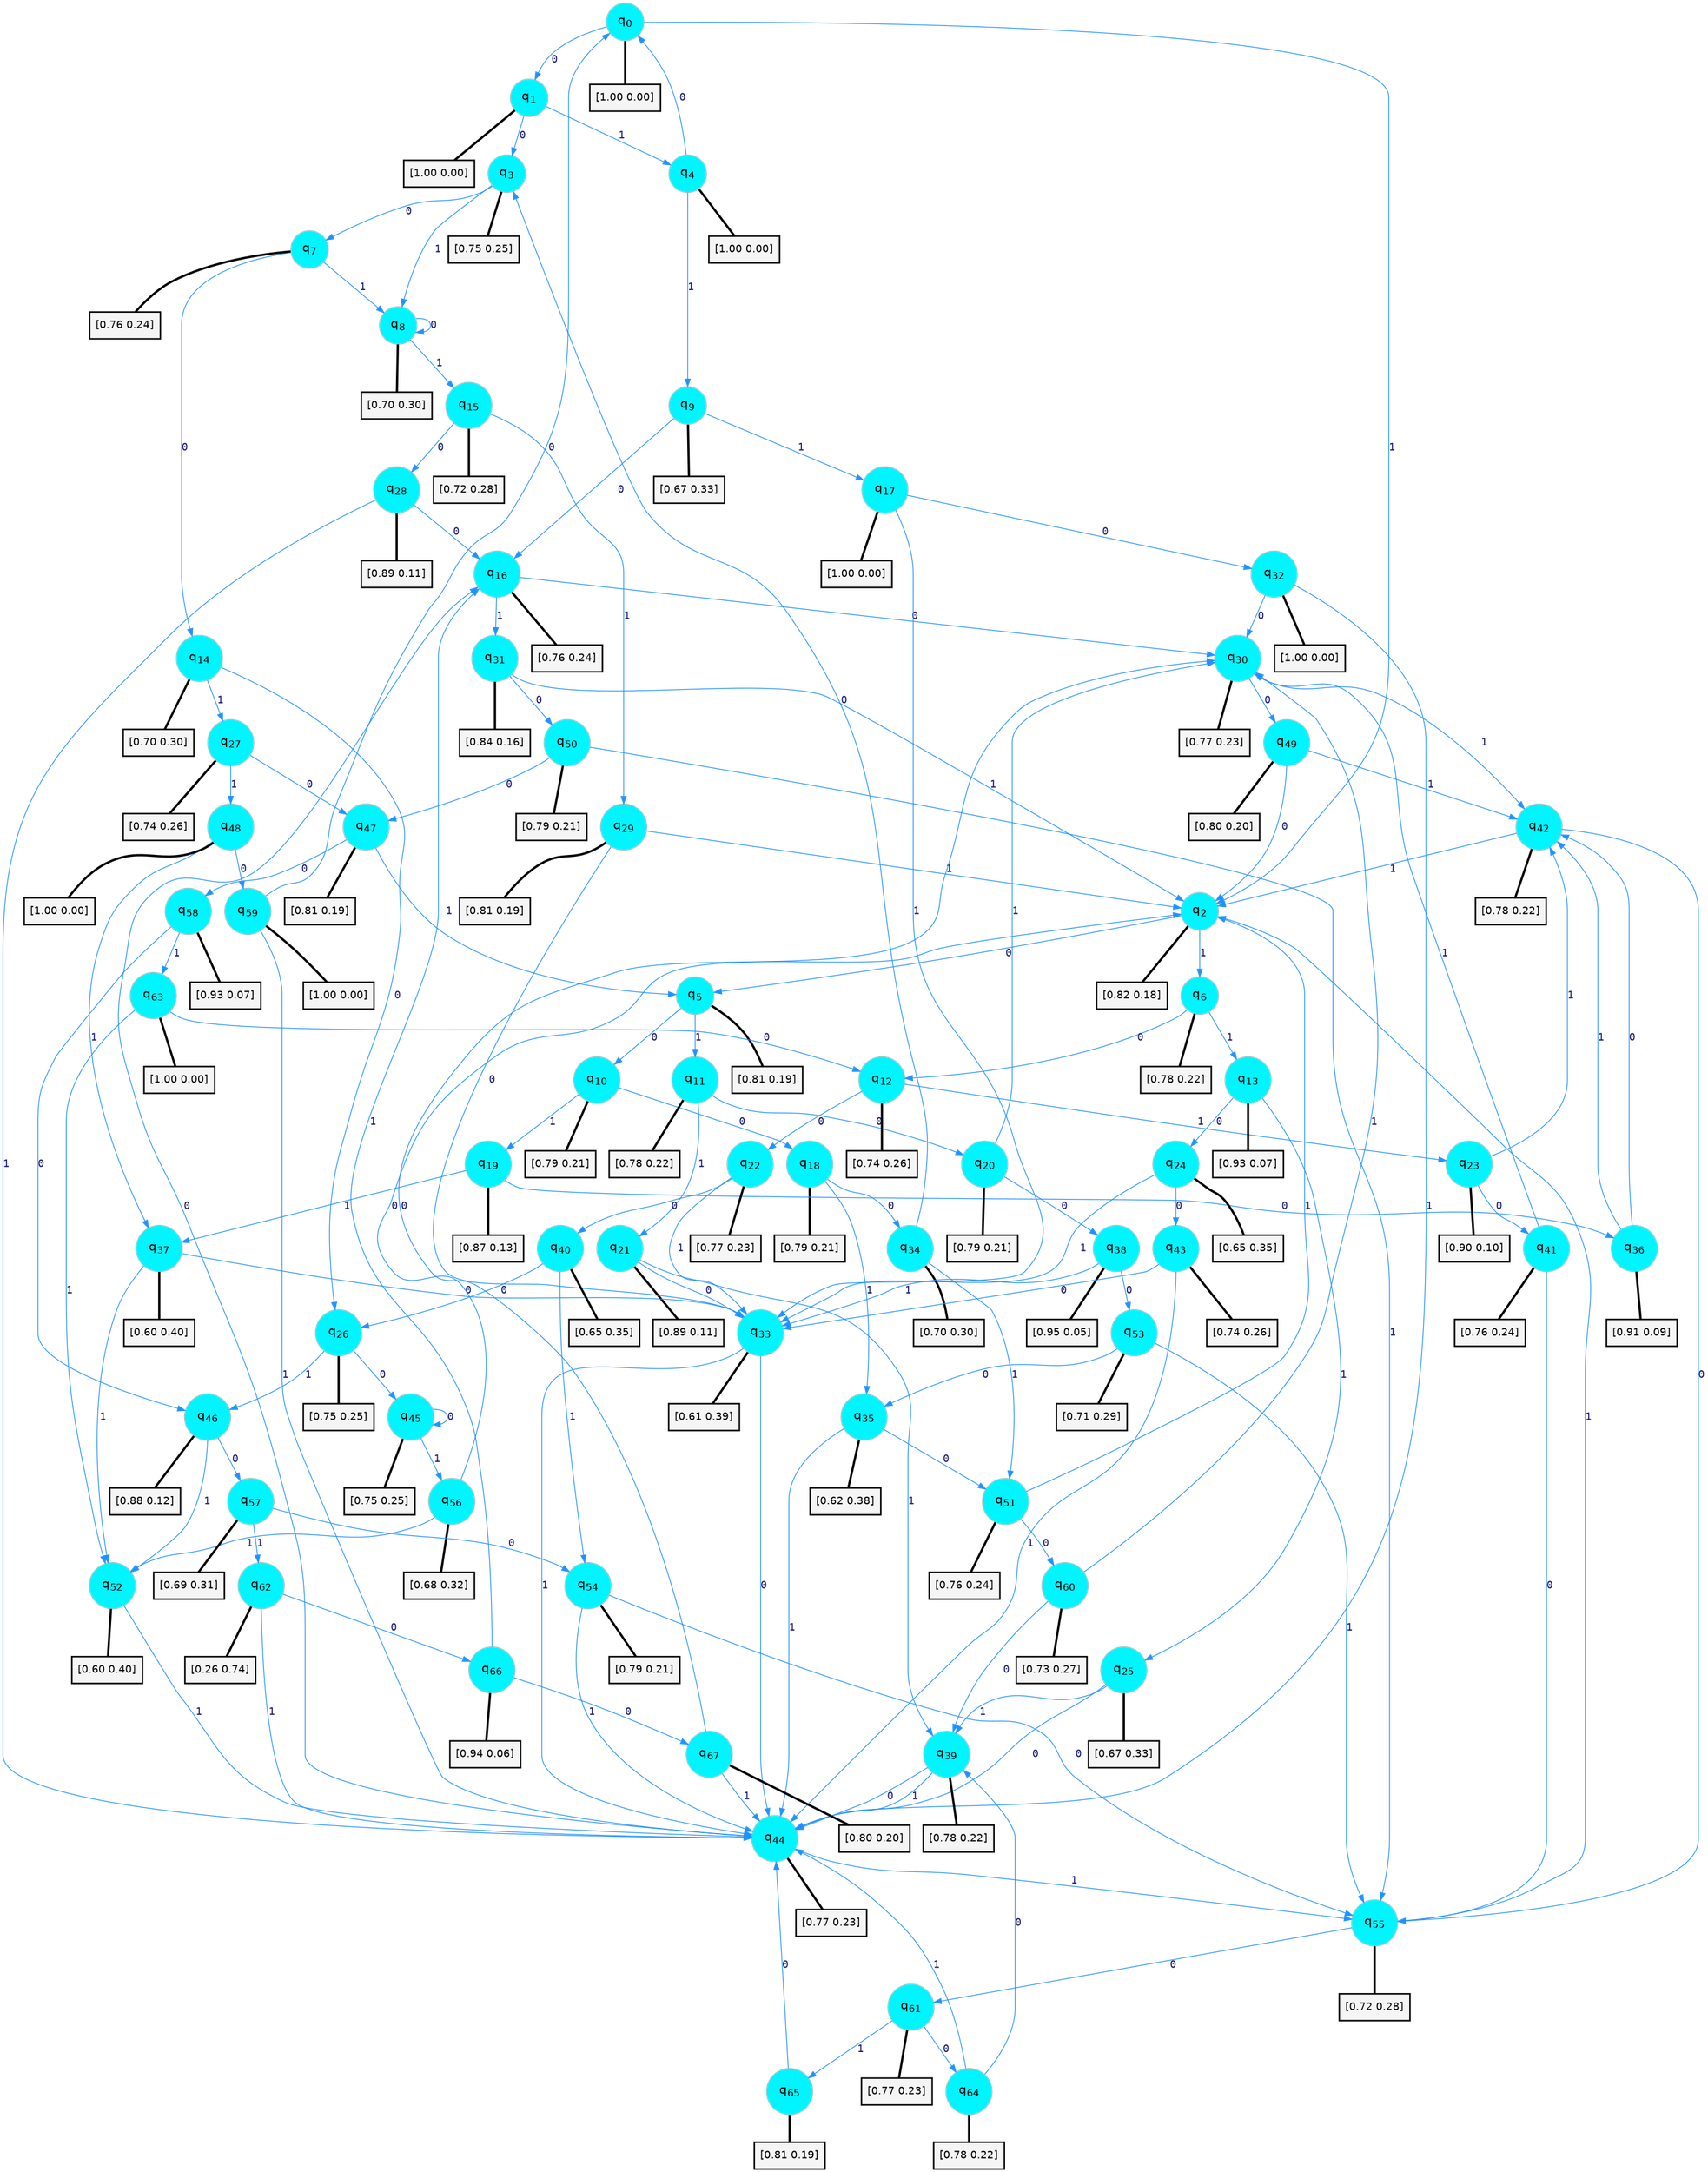digraph G {
graph [
bgcolor=transparent, dpi=300, rankdir=TD, size="40,25"];
node [
color=gray, fillcolor=turquoise1, fontcolor=black, fontname=Helvetica, fontsize=16, fontweight=bold, shape=circle, style=filled];
edge [
arrowsize=1, color=dodgerblue1, fontcolor=midnightblue, fontname=courier, fontweight=bold, penwidth=1, style=solid, weight=20];
0[label=<q<SUB>0</SUB>>];
1[label=<q<SUB>1</SUB>>];
2[label=<q<SUB>2</SUB>>];
3[label=<q<SUB>3</SUB>>];
4[label=<q<SUB>4</SUB>>];
5[label=<q<SUB>5</SUB>>];
6[label=<q<SUB>6</SUB>>];
7[label=<q<SUB>7</SUB>>];
8[label=<q<SUB>8</SUB>>];
9[label=<q<SUB>9</SUB>>];
10[label=<q<SUB>10</SUB>>];
11[label=<q<SUB>11</SUB>>];
12[label=<q<SUB>12</SUB>>];
13[label=<q<SUB>13</SUB>>];
14[label=<q<SUB>14</SUB>>];
15[label=<q<SUB>15</SUB>>];
16[label=<q<SUB>16</SUB>>];
17[label=<q<SUB>17</SUB>>];
18[label=<q<SUB>18</SUB>>];
19[label=<q<SUB>19</SUB>>];
20[label=<q<SUB>20</SUB>>];
21[label=<q<SUB>21</SUB>>];
22[label=<q<SUB>22</SUB>>];
23[label=<q<SUB>23</SUB>>];
24[label=<q<SUB>24</SUB>>];
25[label=<q<SUB>25</SUB>>];
26[label=<q<SUB>26</SUB>>];
27[label=<q<SUB>27</SUB>>];
28[label=<q<SUB>28</SUB>>];
29[label=<q<SUB>29</SUB>>];
30[label=<q<SUB>30</SUB>>];
31[label=<q<SUB>31</SUB>>];
32[label=<q<SUB>32</SUB>>];
33[label=<q<SUB>33</SUB>>];
34[label=<q<SUB>34</SUB>>];
35[label=<q<SUB>35</SUB>>];
36[label=<q<SUB>36</SUB>>];
37[label=<q<SUB>37</SUB>>];
38[label=<q<SUB>38</SUB>>];
39[label=<q<SUB>39</SUB>>];
40[label=<q<SUB>40</SUB>>];
41[label=<q<SUB>41</SUB>>];
42[label=<q<SUB>42</SUB>>];
43[label=<q<SUB>43</SUB>>];
44[label=<q<SUB>44</SUB>>];
45[label=<q<SUB>45</SUB>>];
46[label=<q<SUB>46</SUB>>];
47[label=<q<SUB>47</SUB>>];
48[label=<q<SUB>48</SUB>>];
49[label=<q<SUB>49</SUB>>];
50[label=<q<SUB>50</SUB>>];
51[label=<q<SUB>51</SUB>>];
52[label=<q<SUB>52</SUB>>];
53[label=<q<SUB>53</SUB>>];
54[label=<q<SUB>54</SUB>>];
55[label=<q<SUB>55</SUB>>];
56[label=<q<SUB>56</SUB>>];
57[label=<q<SUB>57</SUB>>];
58[label=<q<SUB>58</SUB>>];
59[label=<q<SUB>59</SUB>>];
60[label=<q<SUB>60</SUB>>];
61[label=<q<SUB>61</SUB>>];
62[label=<q<SUB>62</SUB>>];
63[label=<q<SUB>63</SUB>>];
64[label=<q<SUB>64</SUB>>];
65[label=<q<SUB>65</SUB>>];
66[label=<q<SUB>66</SUB>>];
67[label=<q<SUB>67</SUB>>];
68[label="[1.00 0.00]", shape=box,fontcolor=black, fontname=Helvetica, fontsize=14, penwidth=2, fillcolor=whitesmoke,color=black];
69[label="[1.00 0.00]", shape=box,fontcolor=black, fontname=Helvetica, fontsize=14, penwidth=2, fillcolor=whitesmoke,color=black];
70[label="[0.82 0.18]", shape=box,fontcolor=black, fontname=Helvetica, fontsize=14, penwidth=2, fillcolor=whitesmoke,color=black];
71[label="[0.75 0.25]", shape=box,fontcolor=black, fontname=Helvetica, fontsize=14, penwidth=2, fillcolor=whitesmoke,color=black];
72[label="[1.00 0.00]", shape=box,fontcolor=black, fontname=Helvetica, fontsize=14, penwidth=2, fillcolor=whitesmoke,color=black];
73[label="[0.81 0.19]", shape=box,fontcolor=black, fontname=Helvetica, fontsize=14, penwidth=2, fillcolor=whitesmoke,color=black];
74[label="[0.78 0.22]", shape=box,fontcolor=black, fontname=Helvetica, fontsize=14, penwidth=2, fillcolor=whitesmoke,color=black];
75[label="[0.76 0.24]", shape=box,fontcolor=black, fontname=Helvetica, fontsize=14, penwidth=2, fillcolor=whitesmoke,color=black];
76[label="[0.70 0.30]", shape=box,fontcolor=black, fontname=Helvetica, fontsize=14, penwidth=2, fillcolor=whitesmoke,color=black];
77[label="[0.67 0.33]", shape=box,fontcolor=black, fontname=Helvetica, fontsize=14, penwidth=2, fillcolor=whitesmoke,color=black];
78[label="[0.79 0.21]", shape=box,fontcolor=black, fontname=Helvetica, fontsize=14, penwidth=2, fillcolor=whitesmoke,color=black];
79[label="[0.78 0.22]", shape=box,fontcolor=black, fontname=Helvetica, fontsize=14, penwidth=2, fillcolor=whitesmoke,color=black];
80[label="[0.74 0.26]", shape=box,fontcolor=black, fontname=Helvetica, fontsize=14, penwidth=2, fillcolor=whitesmoke,color=black];
81[label="[0.93 0.07]", shape=box,fontcolor=black, fontname=Helvetica, fontsize=14, penwidth=2, fillcolor=whitesmoke,color=black];
82[label="[0.70 0.30]", shape=box,fontcolor=black, fontname=Helvetica, fontsize=14, penwidth=2, fillcolor=whitesmoke,color=black];
83[label="[0.72 0.28]", shape=box,fontcolor=black, fontname=Helvetica, fontsize=14, penwidth=2, fillcolor=whitesmoke,color=black];
84[label="[0.76 0.24]", shape=box,fontcolor=black, fontname=Helvetica, fontsize=14, penwidth=2, fillcolor=whitesmoke,color=black];
85[label="[1.00 0.00]", shape=box,fontcolor=black, fontname=Helvetica, fontsize=14, penwidth=2, fillcolor=whitesmoke,color=black];
86[label="[0.79 0.21]", shape=box,fontcolor=black, fontname=Helvetica, fontsize=14, penwidth=2, fillcolor=whitesmoke,color=black];
87[label="[0.87 0.13]", shape=box,fontcolor=black, fontname=Helvetica, fontsize=14, penwidth=2, fillcolor=whitesmoke,color=black];
88[label="[0.79 0.21]", shape=box,fontcolor=black, fontname=Helvetica, fontsize=14, penwidth=2, fillcolor=whitesmoke,color=black];
89[label="[0.89 0.11]", shape=box,fontcolor=black, fontname=Helvetica, fontsize=14, penwidth=2, fillcolor=whitesmoke,color=black];
90[label="[0.77 0.23]", shape=box,fontcolor=black, fontname=Helvetica, fontsize=14, penwidth=2, fillcolor=whitesmoke,color=black];
91[label="[0.90 0.10]", shape=box,fontcolor=black, fontname=Helvetica, fontsize=14, penwidth=2, fillcolor=whitesmoke,color=black];
92[label="[0.65 0.35]", shape=box,fontcolor=black, fontname=Helvetica, fontsize=14, penwidth=2, fillcolor=whitesmoke,color=black];
93[label="[0.67 0.33]", shape=box,fontcolor=black, fontname=Helvetica, fontsize=14, penwidth=2, fillcolor=whitesmoke,color=black];
94[label="[0.75 0.25]", shape=box,fontcolor=black, fontname=Helvetica, fontsize=14, penwidth=2, fillcolor=whitesmoke,color=black];
95[label="[0.74 0.26]", shape=box,fontcolor=black, fontname=Helvetica, fontsize=14, penwidth=2, fillcolor=whitesmoke,color=black];
96[label="[0.89 0.11]", shape=box,fontcolor=black, fontname=Helvetica, fontsize=14, penwidth=2, fillcolor=whitesmoke,color=black];
97[label="[0.81 0.19]", shape=box,fontcolor=black, fontname=Helvetica, fontsize=14, penwidth=2, fillcolor=whitesmoke,color=black];
98[label="[0.77 0.23]", shape=box,fontcolor=black, fontname=Helvetica, fontsize=14, penwidth=2, fillcolor=whitesmoke,color=black];
99[label="[0.84 0.16]", shape=box,fontcolor=black, fontname=Helvetica, fontsize=14, penwidth=2, fillcolor=whitesmoke,color=black];
100[label="[1.00 0.00]", shape=box,fontcolor=black, fontname=Helvetica, fontsize=14, penwidth=2, fillcolor=whitesmoke,color=black];
101[label="[0.61 0.39]", shape=box,fontcolor=black, fontname=Helvetica, fontsize=14, penwidth=2, fillcolor=whitesmoke,color=black];
102[label="[0.70 0.30]", shape=box,fontcolor=black, fontname=Helvetica, fontsize=14, penwidth=2, fillcolor=whitesmoke,color=black];
103[label="[0.62 0.38]", shape=box,fontcolor=black, fontname=Helvetica, fontsize=14, penwidth=2, fillcolor=whitesmoke,color=black];
104[label="[0.91 0.09]", shape=box,fontcolor=black, fontname=Helvetica, fontsize=14, penwidth=2, fillcolor=whitesmoke,color=black];
105[label="[0.60 0.40]", shape=box,fontcolor=black, fontname=Helvetica, fontsize=14, penwidth=2, fillcolor=whitesmoke,color=black];
106[label="[0.95 0.05]", shape=box,fontcolor=black, fontname=Helvetica, fontsize=14, penwidth=2, fillcolor=whitesmoke,color=black];
107[label="[0.78 0.22]", shape=box,fontcolor=black, fontname=Helvetica, fontsize=14, penwidth=2, fillcolor=whitesmoke,color=black];
108[label="[0.65 0.35]", shape=box,fontcolor=black, fontname=Helvetica, fontsize=14, penwidth=2, fillcolor=whitesmoke,color=black];
109[label="[0.76 0.24]", shape=box,fontcolor=black, fontname=Helvetica, fontsize=14, penwidth=2, fillcolor=whitesmoke,color=black];
110[label="[0.78 0.22]", shape=box,fontcolor=black, fontname=Helvetica, fontsize=14, penwidth=2, fillcolor=whitesmoke,color=black];
111[label="[0.74 0.26]", shape=box,fontcolor=black, fontname=Helvetica, fontsize=14, penwidth=2, fillcolor=whitesmoke,color=black];
112[label="[0.77 0.23]", shape=box,fontcolor=black, fontname=Helvetica, fontsize=14, penwidth=2, fillcolor=whitesmoke,color=black];
113[label="[0.75 0.25]", shape=box,fontcolor=black, fontname=Helvetica, fontsize=14, penwidth=2, fillcolor=whitesmoke,color=black];
114[label="[0.88 0.12]", shape=box,fontcolor=black, fontname=Helvetica, fontsize=14, penwidth=2, fillcolor=whitesmoke,color=black];
115[label="[0.81 0.19]", shape=box,fontcolor=black, fontname=Helvetica, fontsize=14, penwidth=2, fillcolor=whitesmoke,color=black];
116[label="[1.00 0.00]", shape=box,fontcolor=black, fontname=Helvetica, fontsize=14, penwidth=2, fillcolor=whitesmoke,color=black];
117[label="[0.80 0.20]", shape=box,fontcolor=black, fontname=Helvetica, fontsize=14, penwidth=2, fillcolor=whitesmoke,color=black];
118[label="[0.79 0.21]", shape=box,fontcolor=black, fontname=Helvetica, fontsize=14, penwidth=2, fillcolor=whitesmoke,color=black];
119[label="[0.76 0.24]", shape=box,fontcolor=black, fontname=Helvetica, fontsize=14, penwidth=2, fillcolor=whitesmoke,color=black];
120[label="[0.60 0.40]", shape=box,fontcolor=black, fontname=Helvetica, fontsize=14, penwidth=2, fillcolor=whitesmoke,color=black];
121[label="[0.71 0.29]", shape=box,fontcolor=black, fontname=Helvetica, fontsize=14, penwidth=2, fillcolor=whitesmoke,color=black];
122[label="[0.79 0.21]", shape=box,fontcolor=black, fontname=Helvetica, fontsize=14, penwidth=2, fillcolor=whitesmoke,color=black];
123[label="[0.72 0.28]", shape=box,fontcolor=black, fontname=Helvetica, fontsize=14, penwidth=2, fillcolor=whitesmoke,color=black];
124[label="[0.68 0.32]", shape=box,fontcolor=black, fontname=Helvetica, fontsize=14, penwidth=2, fillcolor=whitesmoke,color=black];
125[label="[0.69 0.31]", shape=box,fontcolor=black, fontname=Helvetica, fontsize=14, penwidth=2, fillcolor=whitesmoke,color=black];
126[label="[0.93 0.07]", shape=box,fontcolor=black, fontname=Helvetica, fontsize=14, penwidth=2, fillcolor=whitesmoke,color=black];
127[label="[1.00 0.00]", shape=box,fontcolor=black, fontname=Helvetica, fontsize=14, penwidth=2, fillcolor=whitesmoke,color=black];
128[label="[0.73 0.27]", shape=box,fontcolor=black, fontname=Helvetica, fontsize=14, penwidth=2, fillcolor=whitesmoke,color=black];
129[label="[0.77 0.23]", shape=box,fontcolor=black, fontname=Helvetica, fontsize=14, penwidth=2, fillcolor=whitesmoke,color=black];
130[label="[0.26 0.74]", shape=box,fontcolor=black, fontname=Helvetica, fontsize=14, penwidth=2, fillcolor=whitesmoke,color=black];
131[label="[1.00 0.00]", shape=box,fontcolor=black, fontname=Helvetica, fontsize=14, penwidth=2, fillcolor=whitesmoke,color=black];
132[label="[0.78 0.22]", shape=box,fontcolor=black, fontname=Helvetica, fontsize=14, penwidth=2, fillcolor=whitesmoke,color=black];
133[label="[0.81 0.19]", shape=box,fontcolor=black, fontname=Helvetica, fontsize=14, penwidth=2, fillcolor=whitesmoke,color=black];
134[label="[0.94 0.06]", shape=box,fontcolor=black, fontname=Helvetica, fontsize=14, penwidth=2, fillcolor=whitesmoke,color=black];
135[label="[0.80 0.20]", shape=box,fontcolor=black, fontname=Helvetica, fontsize=14, penwidth=2, fillcolor=whitesmoke,color=black];
0->1 [label=0];
0->2 [label=1];
0->68 [arrowhead=none, penwidth=3,color=black];
1->3 [label=0];
1->4 [label=1];
1->69 [arrowhead=none, penwidth=3,color=black];
2->5 [label=0];
2->6 [label=1];
2->70 [arrowhead=none, penwidth=3,color=black];
3->7 [label=0];
3->8 [label=1];
3->71 [arrowhead=none, penwidth=3,color=black];
4->0 [label=0];
4->9 [label=1];
4->72 [arrowhead=none, penwidth=3,color=black];
5->10 [label=0];
5->11 [label=1];
5->73 [arrowhead=none, penwidth=3,color=black];
6->12 [label=0];
6->13 [label=1];
6->74 [arrowhead=none, penwidth=3,color=black];
7->14 [label=0];
7->8 [label=1];
7->75 [arrowhead=none, penwidth=3,color=black];
8->8 [label=0];
8->15 [label=1];
8->76 [arrowhead=none, penwidth=3,color=black];
9->16 [label=0];
9->17 [label=1];
9->77 [arrowhead=none, penwidth=3,color=black];
10->18 [label=0];
10->19 [label=1];
10->78 [arrowhead=none, penwidth=3,color=black];
11->20 [label=0];
11->21 [label=1];
11->79 [arrowhead=none, penwidth=3,color=black];
12->22 [label=0];
12->23 [label=1];
12->80 [arrowhead=none, penwidth=3,color=black];
13->24 [label=0];
13->25 [label=1];
13->81 [arrowhead=none, penwidth=3,color=black];
14->26 [label=0];
14->27 [label=1];
14->82 [arrowhead=none, penwidth=3,color=black];
15->28 [label=0];
15->29 [label=1];
15->83 [arrowhead=none, penwidth=3,color=black];
16->30 [label=0];
16->31 [label=1];
16->84 [arrowhead=none, penwidth=3,color=black];
17->32 [label=0];
17->33 [label=1];
17->85 [arrowhead=none, penwidth=3,color=black];
18->34 [label=0];
18->35 [label=1];
18->86 [arrowhead=none, penwidth=3,color=black];
19->36 [label=0];
19->37 [label=1];
19->87 [arrowhead=none, penwidth=3,color=black];
20->38 [label=0];
20->30 [label=1];
20->88 [arrowhead=none, penwidth=3,color=black];
21->33 [label=0];
21->39 [label=1];
21->89 [arrowhead=none, penwidth=3,color=black];
22->40 [label=0];
22->33 [label=1];
22->90 [arrowhead=none, penwidth=3,color=black];
23->41 [label=0];
23->42 [label=1];
23->91 [arrowhead=none, penwidth=3,color=black];
24->43 [label=0];
24->33 [label=1];
24->92 [arrowhead=none, penwidth=3,color=black];
25->44 [label=0];
25->39 [label=1];
25->93 [arrowhead=none, penwidth=3,color=black];
26->45 [label=0];
26->46 [label=1];
26->94 [arrowhead=none, penwidth=3,color=black];
27->47 [label=0];
27->48 [label=1];
27->95 [arrowhead=none, penwidth=3,color=black];
28->16 [label=0];
28->44 [label=1];
28->96 [arrowhead=none, penwidth=3,color=black];
29->33 [label=0];
29->2 [label=1];
29->97 [arrowhead=none, penwidth=3,color=black];
30->49 [label=0];
30->42 [label=1];
30->98 [arrowhead=none, penwidth=3,color=black];
31->50 [label=0];
31->2 [label=1];
31->99 [arrowhead=none, penwidth=3,color=black];
32->30 [label=0];
32->44 [label=1];
32->100 [arrowhead=none, penwidth=3,color=black];
33->44 [label=0];
33->44 [label=1];
33->101 [arrowhead=none, penwidth=3,color=black];
34->3 [label=0];
34->51 [label=1];
34->102 [arrowhead=none, penwidth=3,color=black];
35->51 [label=0];
35->44 [label=1];
35->103 [arrowhead=none, penwidth=3,color=black];
36->42 [label=0];
36->42 [label=1];
36->104 [arrowhead=none, penwidth=3,color=black];
37->33 [label=0];
37->52 [label=1];
37->105 [arrowhead=none, penwidth=3,color=black];
38->53 [label=0];
38->33 [label=1];
38->106 [arrowhead=none, penwidth=3,color=black];
39->44 [label=0];
39->44 [label=1];
39->107 [arrowhead=none, penwidth=3,color=black];
40->26 [label=0];
40->54 [label=1];
40->108 [arrowhead=none, penwidth=3,color=black];
41->55 [label=0];
41->30 [label=1];
41->109 [arrowhead=none, penwidth=3,color=black];
42->55 [label=0];
42->2 [label=1];
42->110 [arrowhead=none, penwidth=3,color=black];
43->33 [label=0];
43->44 [label=1];
43->111 [arrowhead=none, penwidth=3,color=black];
44->16 [label=0];
44->55 [label=1];
44->112 [arrowhead=none, penwidth=3,color=black];
45->45 [label=0];
45->56 [label=1];
45->113 [arrowhead=none, penwidth=3,color=black];
46->57 [label=0];
46->52 [label=1];
46->114 [arrowhead=none, penwidth=3,color=black];
47->58 [label=0];
47->5 [label=1];
47->115 [arrowhead=none, penwidth=3,color=black];
48->59 [label=0];
48->37 [label=1];
48->116 [arrowhead=none, penwidth=3,color=black];
49->2 [label=0];
49->42 [label=1];
49->117 [arrowhead=none, penwidth=3,color=black];
50->47 [label=0];
50->55 [label=1];
50->118 [arrowhead=none, penwidth=3,color=black];
51->60 [label=0];
51->2 [label=1];
51->119 [arrowhead=none, penwidth=3,color=black];
52->44 [label=1];
52->120 [arrowhead=none, penwidth=3,color=black];
53->35 [label=0];
53->55 [label=1];
53->121 [arrowhead=none, penwidth=3,color=black];
54->55 [label=0];
54->44 [label=1];
54->122 [arrowhead=none, penwidth=3,color=black];
55->61 [label=0];
55->2 [label=1];
55->123 [arrowhead=none, penwidth=3,color=black];
56->2 [label=0];
56->52 [label=1];
56->124 [arrowhead=none, penwidth=3,color=black];
57->54 [label=0];
57->62 [label=1];
57->125 [arrowhead=none, penwidth=3,color=black];
58->46 [label=0];
58->63 [label=1];
58->126 [arrowhead=none, penwidth=3,color=black];
59->0 [label=0];
59->44 [label=1];
59->127 [arrowhead=none, penwidth=3,color=black];
60->39 [label=0];
60->30 [label=1];
60->128 [arrowhead=none, penwidth=3,color=black];
61->64 [label=0];
61->65 [label=1];
61->129 [arrowhead=none, penwidth=3,color=black];
62->66 [label=0];
62->44 [label=1];
62->130 [arrowhead=none, penwidth=3,color=black];
63->12 [label=0];
63->52 [label=1];
63->131 [arrowhead=none, penwidth=3,color=black];
64->39 [label=0];
64->44 [label=1];
64->132 [arrowhead=none, penwidth=3,color=black];
65->44 [label=0];
65->133 [arrowhead=none, penwidth=3,color=black];
66->67 [label=0];
66->16 [label=1];
66->134 [arrowhead=none, penwidth=3,color=black];
67->30 [label=0];
67->44 [label=1];
67->135 [arrowhead=none, penwidth=3,color=black];
}
